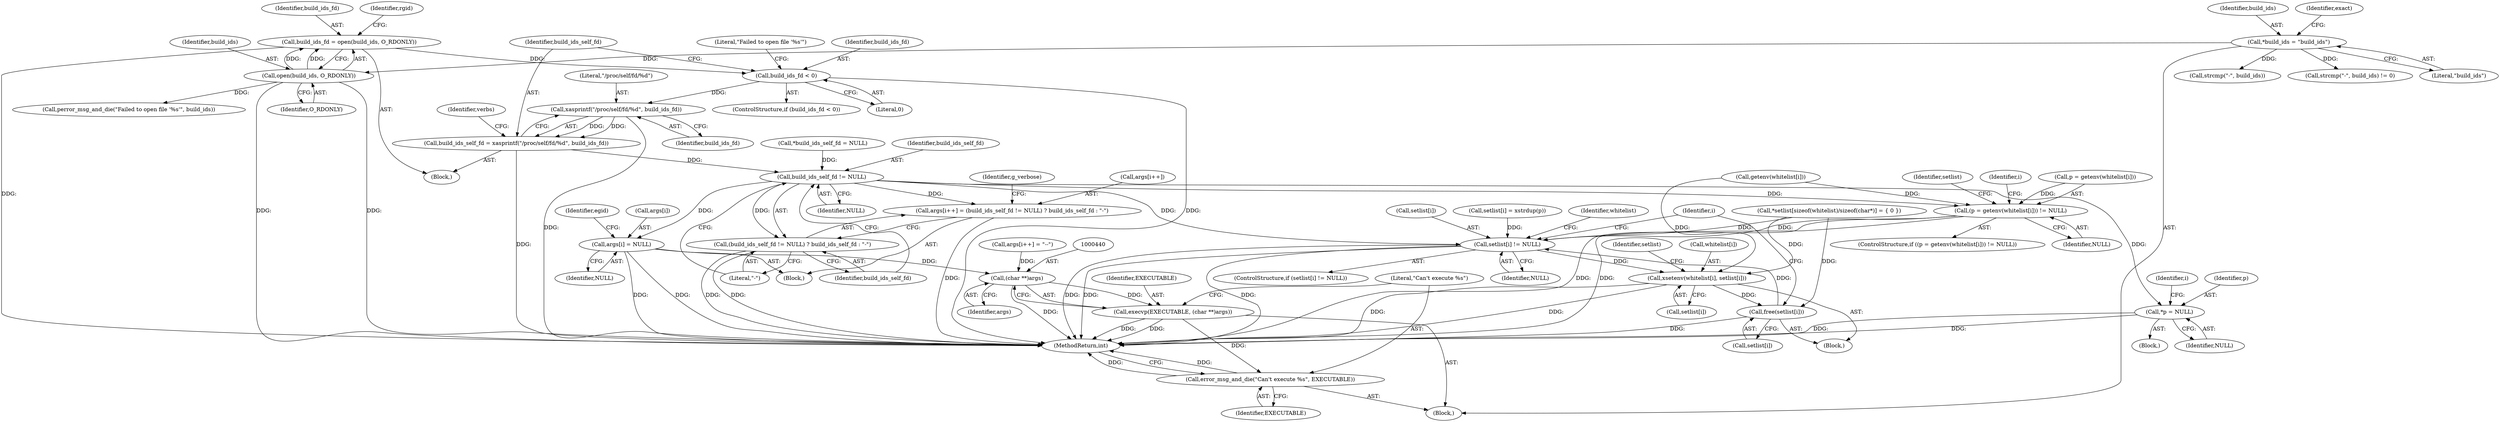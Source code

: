digraph "0_abrt_50ee8130fb4cd4ef1af7682a2c85dd99cb99424e@API" {
"1000204" [label="(Call,build_ids_fd = open(build_ids, O_RDONLY))"];
"1000206" [label="(Call,open(build_ids, O_RDONLY))"];
"1000134" [label="(Call,*build_ids = \"build_ids\")"];
"1000226" [label="(Call,build_ids_fd < 0)"];
"1000234" [label="(Call,xasprintf(\"/proc/self/fd/%d\", build_ids_fd))"];
"1000232" [label="(Call,build_ids_self_fd = xasprintf(\"/proc/self/fd/%d\", build_ids_fd))"];
"1000264" [label="(Call,build_ids_self_fd != NULL)"];
"1000258" [label="(Call,args[i++] = (build_ids_self_fd != NULL) ? build_ids_self_fd : \"-\")"];
"1000263" [label="(Call,(build_ids_self_fd != NULL) ? build_ids_self_fd : \"-\")"];
"1000336" [label="(Call,args[i] = NULL)"];
"1000439" [label="(Call,(char **)args)"];
"1000437" [label="(Call,execvp(EXECUTABLE, (char **)args))"];
"1000442" [label="(Call,error_msg_and_die(\"Can't execute %s\", EXECUTABLE))"];
"1000371" [label="(Call,*p = NULL)"];
"1000385" [label="(Call,(p = getenv(whitelist[i])) != NULL)"];
"1000411" [label="(Call,setlist[i] != NULL)"];
"1000417" [label="(Call,xsetenv(whitelist[i], setlist[i]))"];
"1000424" [label="(Call,free(setlist[i]))"];
"1000205" [label="(Identifier,build_ids_fd)"];
"1000135" [label="(Identifier,build_ids)"];
"1000268" [label="(Literal,\"-\")"];
"1000371" [label="(Call,*p = NULL)"];
"1000368" [label="(Call,*setlist[sizeof(whitelist)/sizeof(char*)] = { 0 })"];
"1000336" [label="(Call,args[i] = NULL)"];
"1000228" [label="(Literal,0)"];
"1000372" [label="(Identifier,p)"];
"1000227" [label="(Identifier,build_ids_fd)"];
"1000438" [label="(Identifier,EXECUTABLE)"];
"1000443" [label="(Literal,\"Can't execute %s\")"];
"1000234" [label="(Call,xasprintf(\"/proc/self/fd/%d\", build_ids_fd))"];
"1000340" [label="(Identifier,NULL)"];
"1000208" [label="(Identifier,O_RDONLY)"];
"1000182" [label="(Call,strcmp(\"-\", build_ids))"];
"1000416" [label="(Block,)"];
"1000229" [label="(Call,perror_msg_and_die(\"Failed to open file '%s'\", build_ids))"];
"1000441" [label="(Identifier,args)"];
"1000330" [label="(Call,args[i++] = \"--\")"];
"1000426" [label="(Identifier,setlist)"];
"1000236" [label="(Identifier,build_ids_fd)"];
"1000373" [label="(Identifier,NULL)"];
"1000395" [label="(Identifier,setlist)"];
"1000409" [label="(Identifier,i)"];
"1000271" [label="(Identifier,g_verbose)"];
"1000226" [label="(Call,build_ids_fd < 0)"];
"1000139" [label="(Identifier,exact)"];
"1000206" [label="(Call,open(build_ids, O_RDONLY))"];
"1000233" [label="(Identifier,build_ids_self_fd)"];
"1000225" [label="(ControlStructure,if (build_ids_fd < 0))"];
"1000419" [label="(Identifier,whitelist)"];
"1000241" [label="(Identifier,verbs)"];
"1000353" [label="(Block,)"];
"1000259" [label="(Call,args[i++])"];
"1000265" [label="(Identifier,build_ids_self_fd)"];
"1000411" [label="(Call,setlist[i] != NULL)"];
"1000235" [label="(Literal,\"/proc/self/fd/%d\")"];
"1000437" [label="(Call,execvp(EXECUTABLE, (char **)args))"];
"1000444" [label="(Identifier,EXECUTABLE)"];
"1000181" [label="(Call,strcmp(\"-\", build_ids) != 0)"];
"1000377" [label="(Identifier,i)"];
"1000383" [label="(Identifier,i)"];
"1000267" [label="(Identifier,build_ids_self_fd)"];
"1000186" [label="(Block,)"];
"1000177" [label="(Call,*build_ids_self_fd = NULL)"];
"1000388" [label="(Call,getenv(whitelist[i]))"];
"1000337" [label="(Call,args[i])"];
"1000442" [label="(Call,error_msg_and_die(\"Can't execute %s\", EXECUTABLE))"];
"1000204" [label="(Call,build_ids_fd = open(build_ids, O_RDONLY))"];
"1000410" [label="(ControlStructure,if (setlist[i] != NULL))"];
"1000425" [label="(Call,setlist[i])"];
"1000439" [label="(Call,(char **)args)"];
"1000116" [label="(Block,)"];
"1000424" [label="(Call,free(setlist[i]))"];
"1000264" [label="(Call,build_ids_self_fd != NULL)"];
"1000232" [label="(Call,build_ids_self_fd = xasprintf(\"/proc/self/fd/%d\", build_ids_fd))"];
"1000258" [label="(Call,args[i++] = (build_ids_self_fd != NULL) ? build_ids_self_fd : \"-\")"];
"1000238" [label="(Block,)"];
"1000212" [label="(Identifier,rgid)"];
"1000207" [label="(Identifier,build_ids)"];
"1000392" [label="(Identifier,NULL)"];
"1000386" [label="(Call,p = getenv(whitelist[i]))"];
"1000412" [label="(Call,setlist[i])"];
"1000384" [label="(ControlStructure,if ((p = getenv(whitelist[i])) != NULL))"];
"1000385" [label="(Call,(p = getenv(whitelist[i])) != NULL)"];
"1000343" [label="(Identifier,egid)"];
"1000445" [label="(MethodReturn,int)"];
"1000230" [label="(Literal,\"Failed to open file '%s'\")"];
"1000393" [label="(Call,setlist[i] = xstrdup(p))"];
"1000266" [label="(Identifier,NULL)"];
"1000263" [label="(Call,(build_ids_self_fd != NULL) ? build_ids_self_fd : \"-\")"];
"1000136" [label="(Literal,\"build_ids\")"];
"1000417" [label="(Call,xsetenv(whitelist[i], setlist[i]))"];
"1000134" [label="(Call,*build_ids = \"build_ids\")"];
"1000415" [label="(Identifier,NULL)"];
"1000421" [label="(Call,setlist[i])"];
"1000418" [label="(Call,whitelist[i])"];
"1000204" -> "1000186"  [label="AST: "];
"1000204" -> "1000206"  [label="CFG: "];
"1000205" -> "1000204"  [label="AST: "];
"1000206" -> "1000204"  [label="AST: "];
"1000212" -> "1000204"  [label="CFG: "];
"1000204" -> "1000445"  [label="DDG: "];
"1000206" -> "1000204"  [label="DDG: "];
"1000206" -> "1000204"  [label="DDG: "];
"1000204" -> "1000226"  [label="DDG: "];
"1000206" -> "1000208"  [label="CFG: "];
"1000207" -> "1000206"  [label="AST: "];
"1000208" -> "1000206"  [label="AST: "];
"1000206" -> "1000445"  [label="DDG: "];
"1000206" -> "1000445"  [label="DDG: "];
"1000134" -> "1000206"  [label="DDG: "];
"1000206" -> "1000229"  [label="DDG: "];
"1000134" -> "1000116"  [label="AST: "];
"1000134" -> "1000136"  [label="CFG: "];
"1000135" -> "1000134"  [label="AST: "];
"1000136" -> "1000134"  [label="AST: "];
"1000139" -> "1000134"  [label="CFG: "];
"1000134" -> "1000181"  [label="DDG: "];
"1000134" -> "1000182"  [label="DDG: "];
"1000226" -> "1000225"  [label="AST: "];
"1000226" -> "1000228"  [label="CFG: "];
"1000227" -> "1000226"  [label="AST: "];
"1000228" -> "1000226"  [label="AST: "];
"1000230" -> "1000226"  [label="CFG: "];
"1000233" -> "1000226"  [label="CFG: "];
"1000226" -> "1000445"  [label="DDG: "];
"1000226" -> "1000234"  [label="DDG: "];
"1000234" -> "1000232"  [label="AST: "];
"1000234" -> "1000236"  [label="CFG: "];
"1000235" -> "1000234"  [label="AST: "];
"1000236" -> "1000234"  [label="AST: "];
"1000232" -> "1000234"  [label="CFG: "];
"1000234" -> "1000445"  [label="DDG: "];
"1000234" -> "1000232"  [label="DDG: "];
"1000234" -> "1000232"  [label="DDG: "];
"1000232" -> "1000186"  [label="AST: "];
"1000233" -> "1000232"  [label="AST: "];
"1000241" -> "1000232"  [label="CFG: "];
"1000232" -> "1000445"  [label="DDG: "];
"1000232" -> "1000264"  [label="DDG: "];
"1000264" -> "1000263"  [label="AST: "];
"1000264" -> "1000266"  [label="CFG: "];
"1000265" -> "1000264"  [label="AST: "];
"1000266" -> "1000264"  [label="AST: "];
"1000267" -> "1000264"  [label="CFG: "];
"1000268" -> "1000264"  [label="CFG: "];
"1000264" -> "1000258"  [label="DDG: "];
"1000177" -> "1000264"  [label="DDG: "];
"1000264" -> "1000263"  [label="DDG: "];
"1000264" -> "1000336"  [label="DDG: "];
"1000264" -> "1000371"  [label="DDG: "];
"1000264" -> "1000385"  [label="DDG: "];
"1000264" -> "1000411"  [label="DDG: "];
"1000258" -> "1000238"  [label="AST: "];
"1000258" -> "1000263"  [label="CFG: "];
"1000259" -> "1000258"  [label="AST: "];
"1000263" -> "1000258"  [label="AST: "];
"1000271" -> "1000258"  [label="CFG: "];
"1000258" -> "1000445"  [label="DDG: "];
"1000263" -> "1000267"  [label="CFG: "];
"1000263" -> "1000268"  [label="CFG: "];
"1000267" -> "1000263"  [label="AST: "];
"1000268" -> "1000263"  [label="AST: "];
"1000263" -> "1000445"  [label="DDG: "];
"1000263" -> "1000445"  [label="DDG: "];
"1000336" -> "1000238"  [label="AST: "];
"1000336" -> "1000340"  [label="CFG: "];
"1000337" -> "1000336"  [label="AST: "];
"1000340" -> "1000336"  [label="AST: "];
"1000343" -> "1000336"  [label="CFG: "];
"1000336" -> "1000445"  [label="DDG: "];
"1000336" -> "1000445"  [label="DDG: "];
"1000336" -> "1000439"  [label="DDG: "];
"1000439" -> "1000437"  [label="AST: "];
"1000439" -> "1000441"  [label="CFG: "];
"1000440" -> "1000439"  [label="AST: "];
"1000441" -> "1000439"  [label="AST: "];
"1000437" -> "1000439"  [label="CFG: "];
"1000439" -> "1000445"  [label="DDG: "];
"1000439" -> "1000437"  [label="DDG: "];
"1000330" -> "1000439"  [label="DDG: "];
"1000437" -> "1000116"  [label="AST: "];
"1000438" -> "1000437"  [label="AST: "];
"1000443" -> "1000437"  [label="CFG: "];
"1000437" -> "1000445"  [label="DDG: "];
"1000437" -> "1000445"  [label="DDG: "];
"1000437" -> "1000442"  [label="DDG: "];
"1000442" -> "1000116"  [label="AST: "];
"1000442" -> "1000444"  [label="CFG: "];
"1000443" -> "1000442"  [label="AST: "];
"1000444" -> "1000442"  [label="AST: "];
"1000445" -> "1000442"  [label="CFG: "];
"1000442" -> "1000445"  [label="DDG: "];
"1000442" -> "1000445"  [label="DDG: "];
"1000371" -> "1000353"  [label="AST: "];
"1000371" -> "1000373"  [label="CFG: "];
"1000372" -> "1000371"  [label="AST: "];
"1000373" -> "1000371"  [label="AST: "];
"1000377" -> "1000371"  [label="CFG: "];
"1000371" -> "1000445"  [label="DDG: "];
"1000371" -> "1000445"  [label="DDG: "];
"1000385" -> "1000384"  [label="AST: "];
"1000385" -> "1000392"  [label="CFG: "];
"1000386" -> "1000385"  [label="AST: "];
"1000392" -> "1000385"  [label="AST: "];
"1000395" -> "1000385"  [label="CFG: "];
"1000383" -> "1000385"  [label="CFG: "];
"1000385" -> "1000445"  [label="DDG: "];
"1000385" -> "1000445"  [label="DDG: "];
"1000386" -> "1000385"  [label="DDG: "];
"1000388" -> "1000385"  [label="DDG: "];
"1000385" -> "1000411"  [label="DDG: "];
"1000411" -> "1000410"  [label="AST: "];
"1000411" -> "1000415"  [label="CFG: "];
"1000412" -> "1000411"  [label="AST: "];
"1000415" -> "1000411"  [label="AST: "];
"1000419" -> "1000411"  [label="CFG: "];
"1000409" -> "1000411"  [label="CFG: "];
"1000411" -> "1000445"  [label="DDG: "];
"1000411" -> "1000445"  [label="DDG: "];
"1000411" -> "1000445"  [label="DDG: "];
"1000368" -> "1000411"  [label="DDG: "];
"1000393" -> "1000411"  [label="DDG: "];
"1000424" -> "1000411"  [label="DDG: "];
"1000411" -> "1000417"  [label="DDG: "];
"1000417" -> "1000416"  [label="AST: "];
"1000417" -> "1000421"  [label="CFG: "];
"1000418" -> "1000417"  [label="AST: "];
"1000421" -> "1000417"  [label="AST: "];
"1000426" -> "1000417"  [label="CFG: "];
"1000417" -> "1000445"  [label="DDG: "];
"1000417" -> "1000445"  [label="DDG: "];
"1000388" -> "1000417"  [label="DDG: "];
"1000368" -> "1000417"  [label="DDG: "];
"1000417" -> "1000424"  [label="DDG: "];
"1000424" -> "1000416"  [label="AST: "];
"1000424" -> "1000425"  [label="CFG: "];
"1000425" -> "1000424"  [label="AST: "];
"1000409" -> "1000424"  [label="CFG: "];
"1000424" -> "1000445"  [label="DDG: "];
"1000368" -> "1000424"  [label="DDG: "];
}
